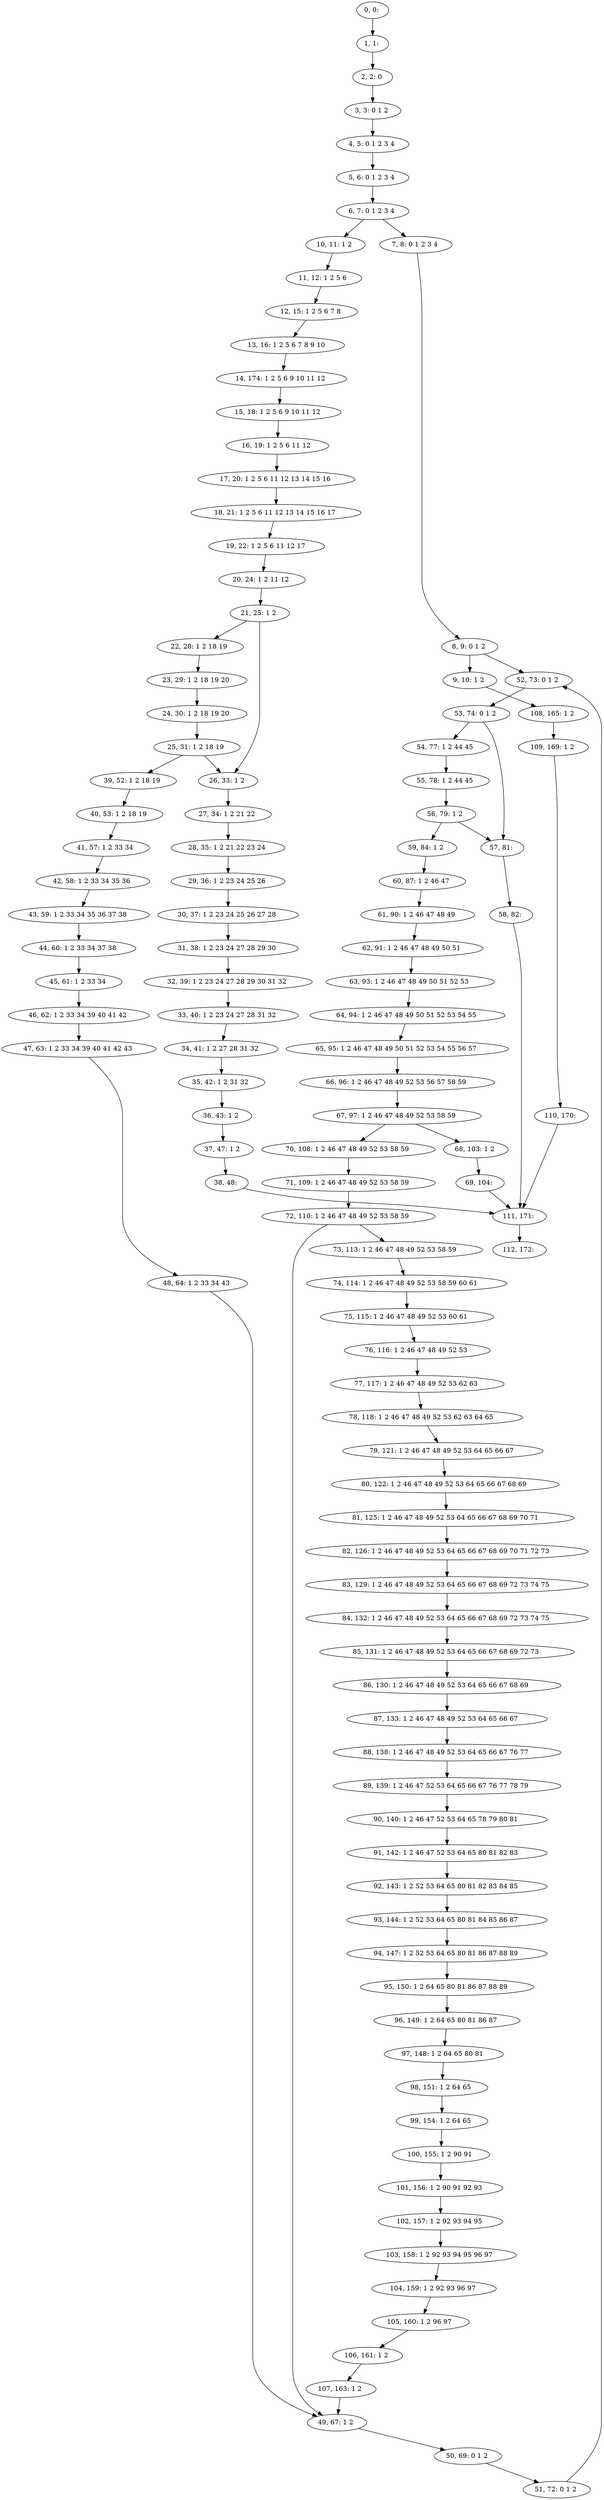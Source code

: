 digraph G {
0[label="0, 0: "];
1[label="1, 1: "];
2[label="2, 2: 0 "];
3[label="3, 3: 0 1 2 "];
4[label="4, 5: 0 1 2 3 4 "];
5[label="5, 6: 0 1 2 3 4 "];
6[label="6, 7: 0 1 2 3 4 "];
7[label="7, 8: 0 1 2 3 4 "];
8[label="8, 9: 0 1 2 "];
9[label="9, 10: 1 2 "];
10[label="10, 11: 1 2 "];
11[label="11, 12: 1 2 5 6 "];
12[label="12, 15: 1 2 5 6 7 8 "];
13[label="13, 16: 1 2 5 6 7 8 9 10 "];
14[label="14, 174: 1 2 5 6 9 10 11 12 "];
15[label="15, 18: 1 2 5 6 9 10 11 12 "];
16[label="16, 19: 1 2 5 6 11 12 "];
17[label="17, 20: 1 2 5 6 11 12 13 14 15 16 "];
18[label="18, 21: 1 2 5 6 11 12 13 14 15 16 17 "];
19[label="19, 22: 1 2 5 6 11 12 17 "];
20[label="20, 24: 1 2 11 12 "];
21[label="21, 25: 1 2 "];
22[label="22, 28: 1 2 18 19 "];
23[label="23, 29: 1 2 18 19 20 "];
24[label="24, 30: 1 2 18 19 20 "];
25[label="25, 31: 1 2 18 19 "];
26[label="26, 33: 1 2 "];
27[label="27, 34: 1 2 21 22 "];
28[label="28, 35: 1 2 21 22 23 24 "];
29[label="29, 36: 1 2 23 24 25 26 "];
30[label="30, 37: 1 2 23 24 25 26 27 28 "];
31[label="31, 38: 1 2 23 24 27 28 29 30 "];
32[label="32, 39: 1 2 23 24 27 28 29 30 31 32 "];
33[label="33, 40: 1 2 23 24 27 28 31 32 "];
34[label="34, 41: 1 2 27 28 31 32 "];
35[label="35, 42: 1 2 31 32 "];
36[label="36, 43: 1 2 "];
37[label="37, 47: 1 2 "];
38[label="38, 48: "];
39[label="39, 52: 1 2 18 19 "];
40[label="40, 53: 1 2 18 19 "];
41[label="41, 57: 1 2 33 34 "];
42[label="42, 58: 1 2 33 34 35 36 "];
43[label="43, 59: 1 2 33 34 35 36 37 38 "];
44[label="44, 60: 1 2 33 34 37 38 "];
45[label="45, 61: 1 2 33 34 "];
46[label="46, 62: 1 2 33 34 39 40 41 42 "];
47[label="47, 63: 1 2 33 34 39 40 41 42 43 "];
48[label="48, 64: 1 2 33 34 43 "];
49[label="49, 67: 1 2 "];
50[label="50, 69: 0 1 2 "];
51[label="51, 72: 0 1 2 "];
52[label="52, 73: 0 1 2 "];
53[label="53, 74: 0 1 2 "];
54[label="54, 77: 1 2 44 45 "];
55[label="55, 78: 1 2 44 45 "];
56[label="56, 79: 1 2 "];
57[label="57, 81: "];
58[label="58, 82: "];
59[label="59, 84: 1 2 "];
60[label="60, 87: 1 2 46 47 "];
61[label="61, 90: 1 2 46 47 48 49 "];
62[label="62, 91: 1 2 46 47 48 49 50 51 "];
63[label="63, 93: 1 2 46 47 48 49 50 51 52 53 "];
64[label="64, 94: 1 2 46 47 48 49 50 51 52 53 54 55 "];
65[label="65, 95: 1 2 46 47 48 49 50 51 52 53 54 55 56 57 "];
66[label="66, 96: 1 2 46 47 48 49 52 53 56 57 58 59 "];
67[label="67, 97: 1 2 46 47 48 49 52 53 58 59 "];
68[label="68, 103: 1 2 "];
69[label="69, 104: "];
70[label="70, 108: 1 2 46 47 48 49 52 53 58 59 "];
71[label="71, 109: 1 2 46 47 48 49 52 53 58 59 "];
72[label="72, 110: 1 2 46 47 48 49 52 53 58 59 "];
73[label="73, 113: 1 2 46 47 48 49 52 53 58 59 "];
74[label="74, 114: 1 2 46 47 48 49 52 53 58 59 60 61 "];
75[label="75, 115: 1 2 46 47 48 49 52 53 60 61 "];
76[label="76, 116: 1 2 46 47 48 49 52 53 "];
77[label="77, 117: 1 2 46 47 48 49 52 53 62 63 "];
78[label="78, 118: 1 2 46 47 48 49 52 53 62 63 64 65 "];
79[label="79, 121: 1 2 46 47 48 49 52 53 64 65 66 67 "];
80[label="80, 122: 1 2 46 47 48 49 52 53 64 65 66 67 68 69 "];
81[label="81, 125: 1 2 46 47 48 49 52 53 64 65 66 67 68 69 70 71 "];
82[label="82, 126: 1 2 46 47 48 49 52 53 64 65 66 67 68 69 70 71 72 73 "];
83[label="83, 129: 1 2 46 47 48 49 52 53 64 65 66 67 68 69 72 73 74 75 "];
84[label="84, 132: 1 2 46 47 48 49 52 53 64 65 66 67 68 69 72 73 74 75 "];
85[label="85, 131: 1 2 46 47 48 49 52 53 64 65 66 67 68 69 72 73 "];
86[label="86, 130: 1 2 46 47 48 49 52 53 64 65 66 67 68 69 "];
87[label="87, 133: 1 2 46 47 48 49 52 53 64 65 66 67 "];
88[label="88, 138: 1 2 46 47 48 49 52 53 64 65 66 67 76 77 "];
89[label="89, 139: 1 2 46 47 52 53 64 65 66 67 76 77 78 79 "];
90[label="90, 140: 1 2 46 47 52 53 64 65 78 79 80 81 "];
91[label="91, 142: 1 2 46 47 52 53 64 65 80 81 82 83 "];
92[label="92, 143: 1 2 52 53 64 65 80 81 82 83 84 85 "];
93[label="93, 144: 1 2 52 53 64 65 80 81 84 85 86 87 "];
94[label="94, 147: 1 2 52 53 64 65 80 81 86 87 88 89 "];
95[label="95, 150: 1 2 64 65 80 81 86 87 88 89 "];
96[label="96, 149: 1 2 64 65 80 81 86 87 "];
97[label="97, 148: 1 2 64 65 80 81 "];
98[label="98, 151: 1 2 64 65 "];
99[label="99, 154: 1 2 64 65 "];
100[label="100, 155: 1 2 90 91 "];
101[label="101, 156: 1 2 90 91 92 93 "];
102[label="102, 157: 1 2 92 93 94 95 "];
103[label="103, 158: 1 2 92 93 94 95 96 97 "];
104[label="104, 159: 1 2 92 93 96 97 "];
105[label="105, 160: 1 2 96 97 "];
106[label="106, 161: 1 2 "];
107[label="107, 163: 1 2 "];
108[label="108, 165: 1 2 "];
109[label="109, 169: 1 2 "];
110[label="110, 170: "];
111[label="111, 171: "];
112[label="112, 172: "];
0->1 ;
1->2 ;
2->3 ;
3->4 ;
4->5 ;
5->6 ;
6->7 ;
6->10 ;
7->8 ;
8->9 ;
8->52 ;
9->108 ;
10->11 ;
11->12 ;
12->13 ;
13->14 ;
14->15 ;
15->16 ;
16->17 ;
17->18 ;
18->19 ;
19->20 ;
20->21 ;
21->22 ;
21->26 ;
22->23 ;
23->24 ;
24->25 ;
25->26 ;
25->39 ;
26->27 ;
27->28 ;
28->29 ;
29->30 ;
30->31 ;
31->32 ;
32->33 ;
33->34 ;
34->35 ;
35->36 ;
36->37 ;
37->38 ;
38->111 ;
39->40 ;
40->41 ;
41->42 ;
42->43 ;
43->44 ;
44->45 ;
45->46 ;
46->47 ;
47->48 ;
48->49 ;
49->50 ;
50->51 ;
51->52 ;
52->53 ;
53->54 ;
53->57 ;
54->55 ;
55->56 ;
56->57 ;
56->59 ;
57->58 ;
58->111 ;
59->60 ;
60->61 ;
61->62 ;
62->63 ;
63->64 ;
64->65 ;
65->66 ;
66->67 ;
67->68 ;
67->70 ;
68->69 ;
69->111 ;
70->71 ;
71->72 ;
72->73 ;
72->49 ;
73->74 ;
74->75 ;
75->76 ;
76->77 ;
77->78 ;
78->79 ;
79->80 ;
80->81 ;
81->82 ;
82->83 ;
83->84 ;
84->85 ;
85->86 ;
86->87 ;
87->88 ;
88->89 ;
89->90 ;
90->91 ;
91->92 ;
92->93 ;
93->94 ;
94->95 ;
95->96 ;
96->97 ;
97->98 ;
98->99 ;
99->100 ;
100->101 ;
101->102 ;
102->103 ;
103->104 ;
104->105 ;
105->106 ;
106->107 ;
107->49 ;
108->109 ;
109->110 ;
110->111 ;
111->112 ;
}
